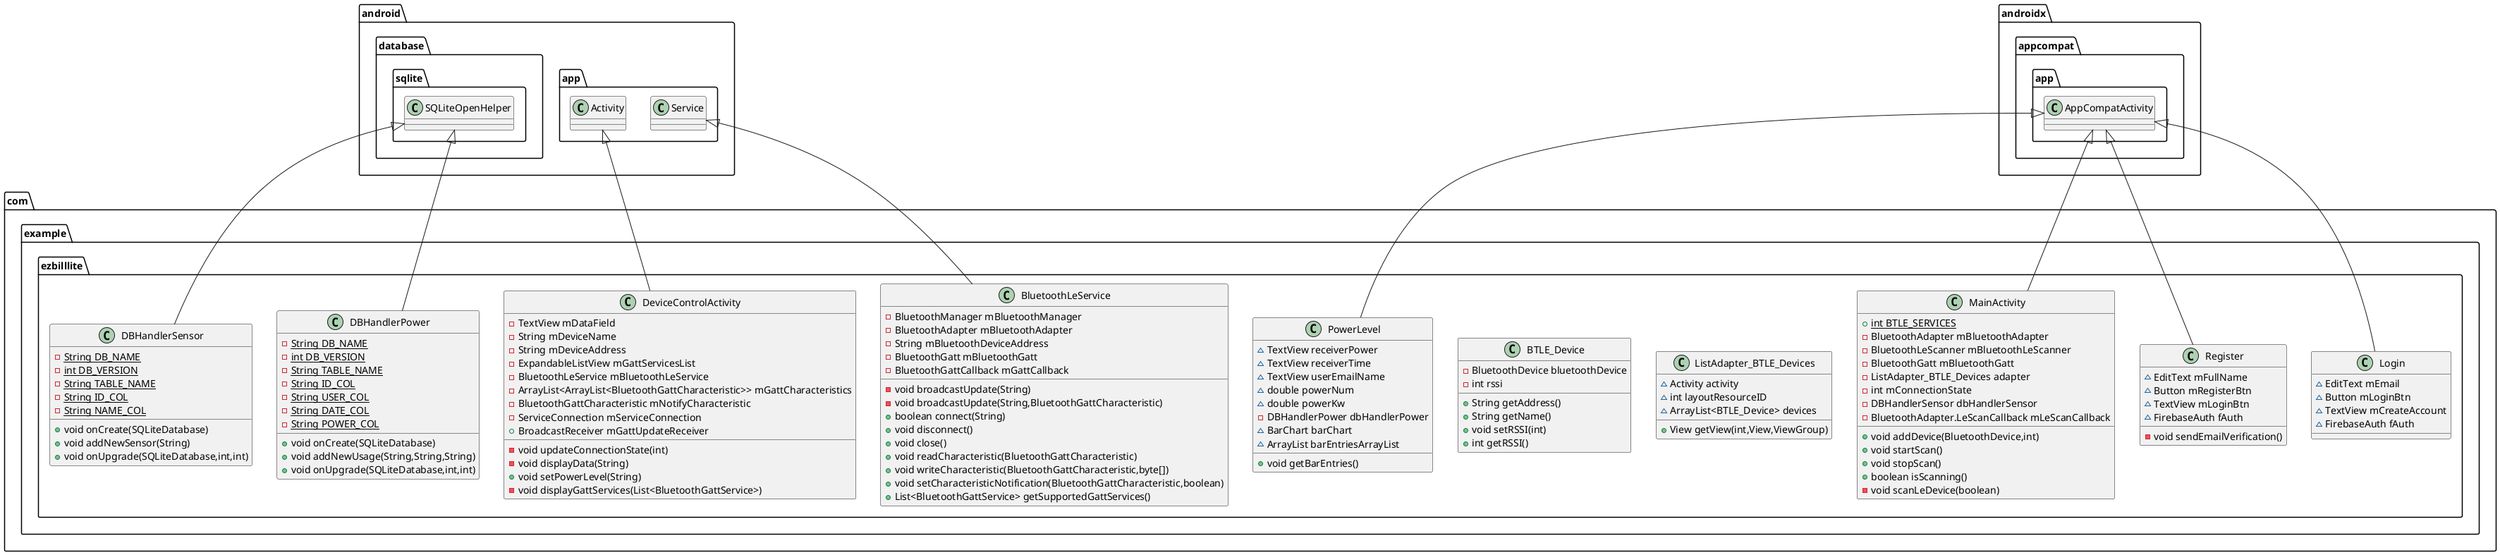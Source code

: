 @startuml
class com.example.ezbilllite.DeviceControlActivity {
- TextView mDataField
- String mDeviceName
- String mDeviceAddress
- ExpandableListView mGattServicesList
- BluetoothLeService mBluetoothLeService
- ArrayList<ArrayList<BluetoothGattCharacteristic>> mGattCharacteristics
- BluetoothGattCharacteristic mNotifyCharacteristic
- ServiceConnection mServiceConnection
+ BroadcastReceiver mGattUpdateReceiver
- void updateConnectionState(int)
- void displayData(String)
+ void setPowerLevel(String)
- void displayGattServices(List<BluetoothGattService>)
}
class com.example.ezbilllite.DBHandlerSensor {
- {static} String DB_NAME
- {static} int DB_VERSION
- {static} String TABLE_NAME
- {static} String ID_COL
- {static} String NAME_COL
+ void onCreate(SQLiteDatabase)
+ void addNewSensor(String)
+ void onUpgrade(SQLiteDatabase,int,int)
}
class com.example.ezbilllite.DBHandlerPower {
- {static} String DB_NAME
- {static} int DB_VERSION
- {static} String TABLE_NAME
- {static} String ID_COL
- {static} String USER_COL
- {static} String DATE_COL
- {static} String POWER_COL
+ void onCreate(SQLiteDatabase)
+ void addNewUsage(String,String,String)
+ void onUpgrade(SQLiteDatabase,int,int)
}
class com.example.ezbilllite.ListAdapter_BTLE_Devices {
~ Activity activity
~ int layoutResourceID
~ ArrayList<BTLE_Device> devices
+ View getView(int,View,ViewGroup)
}
class com.example.ezbilllite.BTLE_Device {
- BluetoothDevice bluetoothDevice
- int rssi
+ String getAddress()
+ String getName()
+ void setRSSI(int)
+ int getRSSI()
}
class com.example.ezbilllite.MainActivity {
+ {static} int BTLE_SERVICES
- BluetoothAdapter mBluetoothAdapter
- BluetoothLeScanner mBluetoothLeScanner
- BluetoothGatt mBluetoothGatt
- ListAdapter_BTLE_Devices adapter
- int mConnectionState
- DBHandlerSensor dbHandlerSensor
- BluetoothAdapter.LeScanCallback mLeScanCallback
+ void addDevice(BluetoothDevice,int)
+ void startScan()
+ void stopScan()
+ boolean isScanning()
- void scanLeDevice(boolean)
}

class com.example.ezbilllite.PowerLevel {
~ TextView receiverPower
~ TextView receiverTime
~ TextView userEmailName
~ double powerNum
~ double powerKw
- DBHandlerPower dbHandlerPower
~ BarChart barChart
~ ArrayList barEntriesArrayList
+ void getBarEntries()
}
class com.example.ezbilllite.Login {
~ EditText mEmail
~ Button mLoginBtn
~ TextView mCreateAccount
~ FirebaseAuth fAuth
}
class com.example.ezbilllite.Register {
~ EditText mFullName
~ Button mRegisterBtn
~ TextView mLoginBtn
~ FirebaseAuth fAuth
- void sendEmailVerification()
}
class com.example.ezbilllite.BluetoothLeService {
- BluetoothManager mBluetoothManager
- BluetoothAdapter mBluetoothAdapter
- String mBluetoothDeviceAddress
- BluetoothGatt mBluetoothGatt
- BluetoothGattCallback mGattCallback
- void broadcastUpdate(String)
- void broadcastUpdate(String,BluetoothGattCharacteristic)
+ boolean connect(String)
+ void disconnect()
+ void close()
+ void readCharacteristic(BluetoothGattCharacteristic)
+ void writeCharacteristic(BluetoothGattCharacteristic,byte[])
+ void setCharacteristicNotification(BluetoothGattCharacteristic,boolean)
+ List<BluetoothGattService> getSupportedGattServices()
}



android.app.Activity <|-- com.example.ezbilllite.DeviceControlActivity
android.database.sqlite.SQLiteOpenHelper <|-- com.example.ezbilllite.DBHandlerSensor
android.database.sqlite.SQLiteOpenHelper <|-- com.example.ezbilllite.DBHandlerPower
androidx.appcompat.app.AppCompatActivity <|-- com.example.ezbilllite.MainActivity
androidx.appcompat.app.AppCompatActivity <|-- com.example.ezbilllite.PowerLevel
androidx.appcompat.app.AppCompatActivity <|-- com.example.ezbilllite.Login
androidx.appcompat.app.AppCompatActivity <|-- com.example.ezbilllite.Register
android.app.Service <|-- com.example.ezbilllite.BluetoothLeService
@enduml